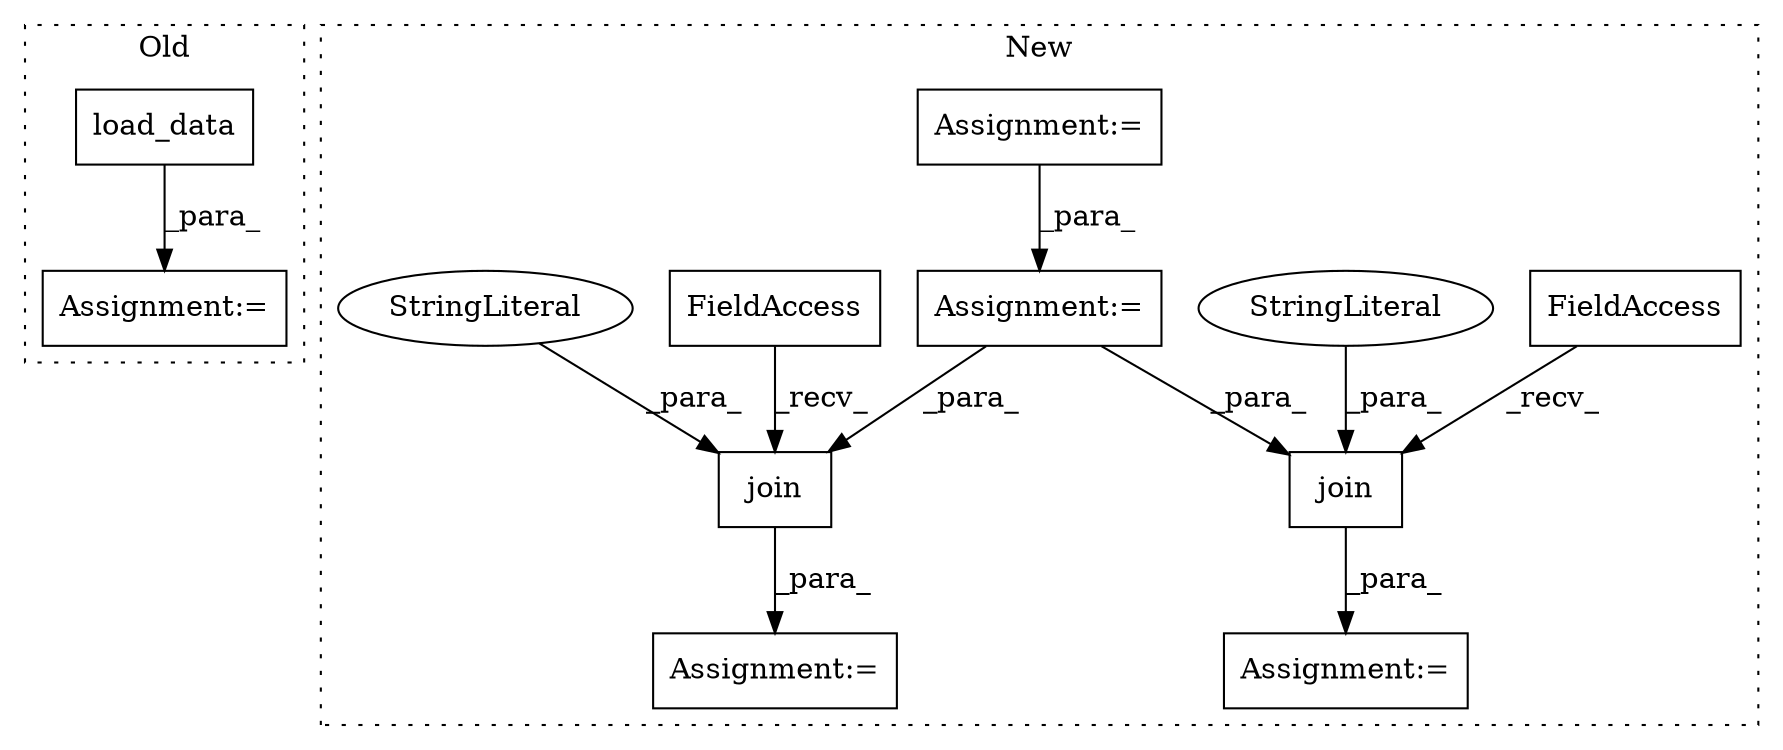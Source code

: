 digraph G {
subgraph cluster0 {
1 [label="load_data" a="32" s="394,416" l="10,1" shape="box"];
6 [label="Assignment:=" a="7" s="387" l="2" shape="box"];
label = "Old";
style="dotted";
}
subgraph cluster1 {
2 [label="join" a="32" s="801,825" l="5,1" shape="box"];
3 [label="FieldAccess" a="22" s="793" l="7" shape="box"];
4 [label="StringLiteral" a="45" s="819" l="6" shape="ellipse"];
5 [label="Assignment:=" a="7" s="1001" l="1" shape="box"];
7 [label="Assignment:=" a="7" s="602" l="1" shape="box"];
8 [label="join" a="32" s="726,751" l="5,1" shape="box"];
9 [label="StringLiteral" a="45" s="744" l="7" shape="ellipse"];
10 [label="FieldAccess" a="22" s="718" l="7" shape="box"];
11 [label="Assignment:=" a="7" s="706" l="1" shape="box"];
12 [label="Assignment:=" a="7" s="464" l="1" shape="box"];
label = "New";
style="dotted";
}
1 -> 6 [label="_para_"];
2 -> 5 [label="_para_"];
3 -> 2 [label="_recv_"];
4 -> 2 [label="_para_"];
7 -> 2 [label="_para_"];
7 -> 8 [label="_para_"];
8 -> 11 [label="_para_"];
9 -> 8 [label="_para_"];
10 -> 8 [label="_recv_"];
12 -> 7 [label="_para_"];
}